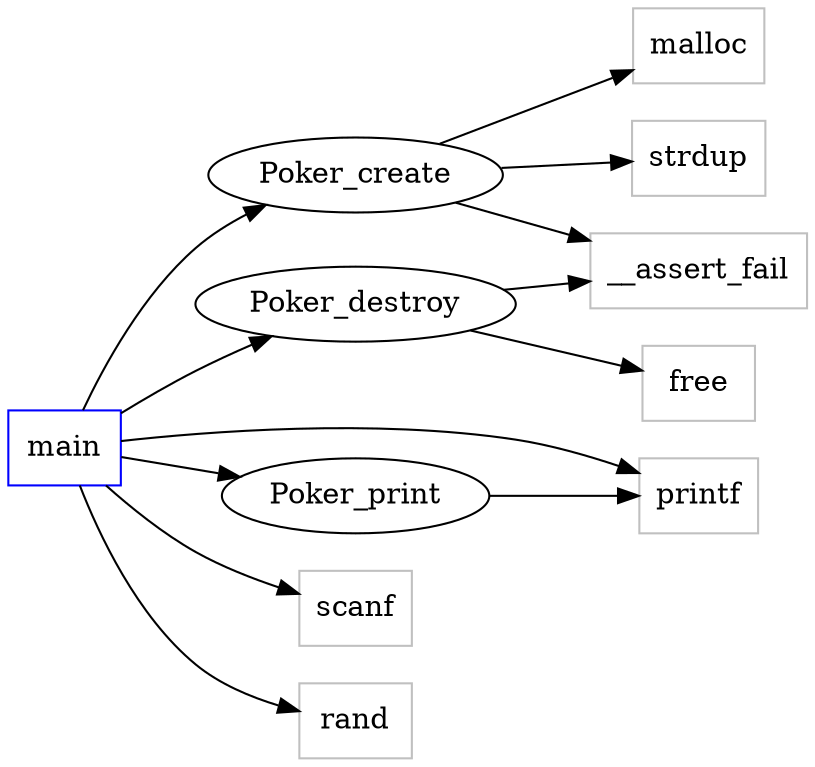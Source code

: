 digraph functioncalls {
rankdir=LR;

main [shape="box", color=blue];
malloc [shape="box", color=grey];
Poker_create -> malloc;
__assert_fail [shape="box", color=grey];
Poker_create -> __assert_fail;
strdup [shape="box", color=grey];
Poker_create -> strdup;
__assert_fail [shape="box", color=grey];
Poker_destroy -> __assert_fail;
free [shape="box", color=grey];
Poker_destroy -> free;
printf [shape="box", color=grey];
Poker_print -> printf;
printf [shape="box", color=grey];
main -> printf;
scanf [shape="box", color=grey];
main -> scanf;
main -> Poker_print;
main -> Poker_destroy;
rand [shape="box", color=grey];
main -> rand;
main -> Poker_create;
}
